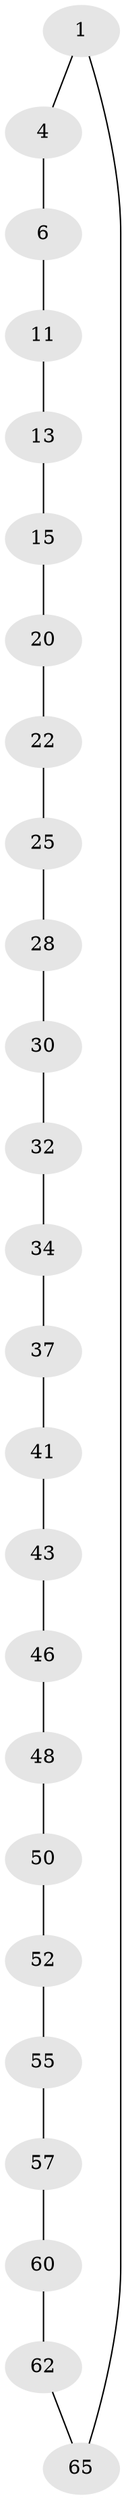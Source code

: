 // original degree distribution, {2: 1.0}
// Generated by graph-tools (version 1.1) at 2025/20/03/04/25 18:20:08]
// undirected, 25 vertices, 25 edges
graph export_dot {
graph [start="1"]
  node [color=gray90,style=filled];
  1 [super="+66+2"];
  4 [super="+5"];
  6 [super="+7"];
  11 [super="+12"];
  13 [super="+14"];
  15 [super="+16"];
  20 [super="+21"];
  22 [super="+23"];
  25 [super="+26"];
  28 [super="+29"];
  30 [super="+31"];
  32 [super="+33"];
  34 [super="+35"];
  37 [super="+38"];
  41 [super="+42"];
  43 [super="+44"];
  46 [super="+47"];
  48 [super="+49"];
  50 [super="+51"];
  52 [super="+53"];
  55 [super="+56"];
  57 [super="+58"];
  60 [super="+61"];
  62 [super="+63"];
  65;
  1 -- 65;
  1 -- 4;
  4 -- 6;
  6 -- 11;
  11 -- 13;
  13 -- 15;
  15 -- 20;
  20 -- 22;
  22 -- 25;
  25 -- 28;
  28 -- 30;
  30 -- 32;
  32 -- 34;
  34 -- 37;
  37 -- 41;
  41 -- 43;
  43 -- 46;
  46 -- 48;
  48 -- 50;
  50 -- 52;
  52 -- 55;
  55 -- 57;
  57 -- 60;
  60 -- 62;
  62 -- 65;
}
